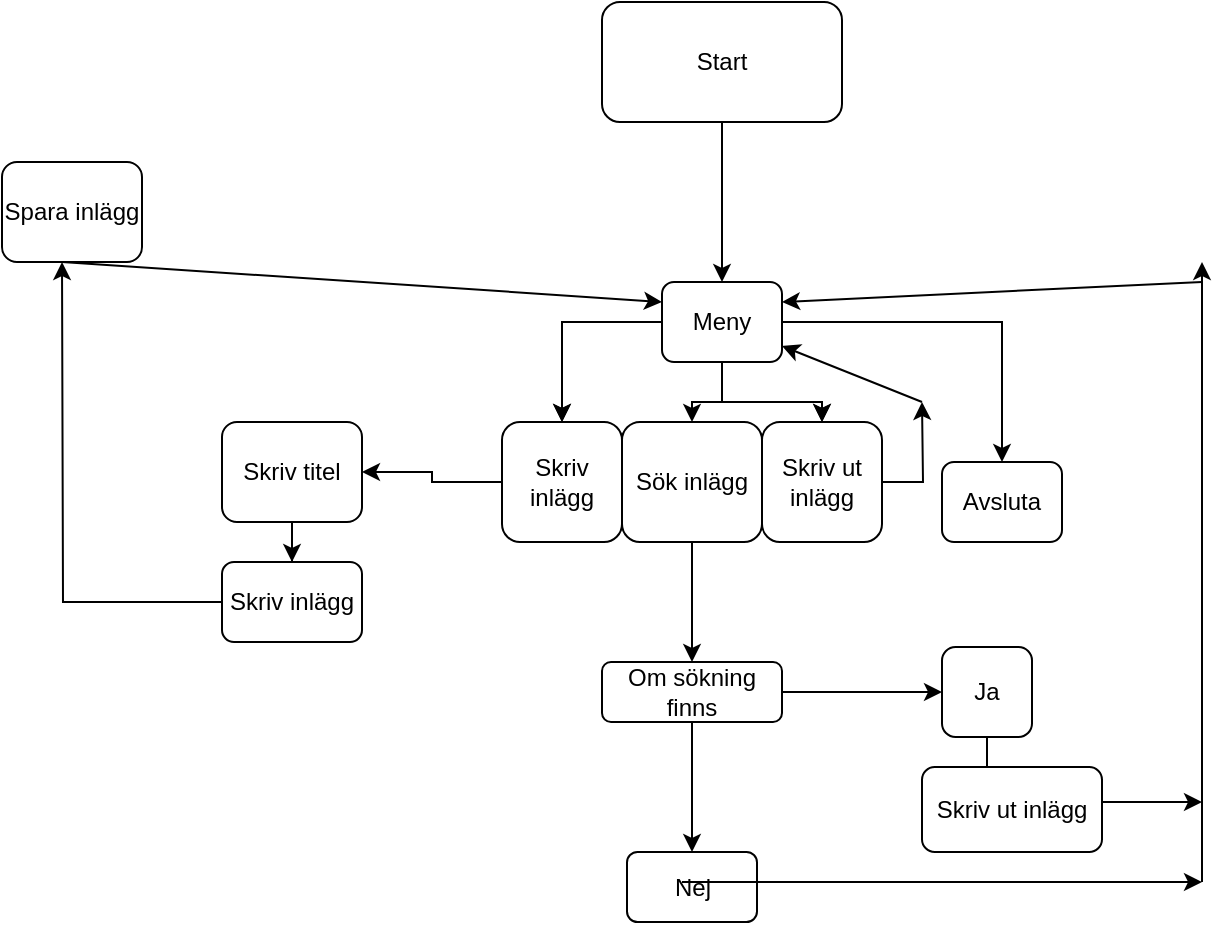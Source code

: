 <mxfile version="18.0.6" type="github">
  <diagram id="C5RBs43oDa-KdzZeNtuy" name="Page-1">
    <mxGraphModel dx="2062" dy="1126" grid="1" gridSize="10" guides="1" tooltips="1" connect="1" arrows="1" fold="1" page="1" pageScale="1" pageWidth="827" pageHeight="1169" math="0" shadow="0">
      <root>
        <mxCell id="WIyWlLk6GJQsqaUBKTNV-0" />
        <mxCell id="WIyWlLk6GJQsqaUBKTNV-1" parent="WIyWlLk6GJQsqaUBKTNV-0" />
        <mxCell id="zcikaKIgowC9FCyK3SAd-4" value="" style="edgeStyle=orthogonalEdgeStyle;rounded=0;orthogonalLoop=1;jettySize=auto;html=1;" edge="1" parent="WIyWlLk6GJQsqaUBKTNV-1" source="zcikaKIgowC9FCyK3SAd-0" target="zcikaKIgowC9FCyK3SAd-3">
          <mxGeometry relative="1" as="geometry" />
        </mxCell>
        <mxCell id="zcikaKIgowC9FCyK3SAd-0" value="Start" style="rounded=1;whiteSpace=wrap;html=1;" vertex="1" parent="WIyWlLk6GJQsqaUBKTNV-1">
          <mxGeometry x="350" y="70" width="120" height="60" as="geometry" />
        </mxCell>
        <mxCell id="zcikaKIgowC9FCyK3SAd-6" value="" style="edgeStyle=orthogonalEdgeStyle;rounded=0;orthogonalLoop=1;jettySize=auto;html=1;" edge="1" parent="WIyWlLk6GJQsqaUBKTNV-1" source="zcikaKIgowC9FCyK3SAd-3" target="zcikaKIgowC9FCyK3SAd-5">
          <mxGeometry relative="1" as="geometry" />
        </mxCell>
        <mxCell id="zcikaKIgowC9FCyK3SAd-8" value="" style="edgeStyle=orthogonalEdgeStyle;rounded=0;orthogonalLoop=1;jettySize=auto;html=1;" edge="1" parent="WIyWlLk6GJQsqaUBKTNV-1" source="zcikaKIgowC9FCyK3SAd-3" target="zcikaKIgowC9FCyK3SAd-7">
          <mxGeometry relative="1" as="geometry" />
        </mxCell>
        <mxCell id="zcikaKIgowC9FCyK3SAd-9" value="" style="edgeStyle=orthogonalEdgeStyle;rounded=0;orthogonalLoop=1;jettySize=auto;html=1;" edge="1" parent="WIyWlLk6GJQsqaUBKTNV-1" source="zcikaKIgowC9FCyK3SAd-3" target="zcikaKIgowC9FCyK3SAd-7">
          <mxGeometry relative="1" as="geometry" />
        </mxCell>
        <mxCell id="zcikaKIgowC9FCyK3SAd-11" value="" style="edgeStyle=orthogonalEdgeStyle;rounded=0;orthogonalLoop=1;jettySize=auto;html=1;" edge="1" parent="WIyWlLk6GJQsqaUBKTNV-1" source="zcikaKIgowC9FCyK3SAd-3" target="zcikaKIgowC9FCyK3SAd-10">
          <mxGeometry relative="1" as="geometry" />
        </mxCell>
        <mxCell id="zcikaKIgowC9FCyK3SAd-12" value="" style="edgeStyle=orthogonalEdgeStyle;rounded=0;orthogonalLoop=1;jettySize=auto;html=1;" edge="1" parent="WIyWlLk6GJQsqaUBKTNV-1" source="zcikaKIgowC9FCyK3SAd-3" target="zcikaKIgowC9FCyK3SAd-10">
          <mxGeometry relative="1" as="geometry" />
        </mxCell>
        <mxCell id="zcikaKIgowC9FCyK3SAd-14" value="" style="edgeStyle=orthogonalEdgeStyle;rounded=0;orthogonalLoop=1;jettySize=auto;html=1;" edge="1" parent="WIyWlLk6GJQsqaUBKTNV-1" source="zcikaKIgowC9FCyK3SAd-3" target="zcikaKIgowC9FCyK3SAd-13">
          <mxGeometry relative="1" as="geometry" />
        </mxCell>
        <mxCell id="zcikaKIgowC9FCyK3SAd-3" value="Meny" style="whiteSpace=wrap;html=1;rounded=1;" vertex="1" parent="WIyWlLk6GJQsqaUBKTNV-1">
          <mxGeometry x="380" y="210" width="60" height="40" as="geometry" />
        </mxCell>
        <mxCell id="zcikaKIgowC9FCyK3SAd-5" value="Avsluta&lt;br&gt;" style="whiteSpace=wrap;html=1;rounded=1;" vertex="1" parent="WIyWlLk6GJQsqaUBKTNV-1">
          <mxGeometry x="520" y="300" width="60" height="40" as="geometry" />
        </mxCell>
        <mxCell id="zcikaKIgowC9FCyK3SAd-16" value="" style="edgeStyle=orthogonalEdgeStyle;rounded=0;orthogonalLoop=1;jettySize=auto;html=1;" edge="1" parent="WIyWlLk6GJQsqaUBKTNV-1" source="zcikaKIgowC9FCyK3SAd-7" target="zcikaKIgowC9FCyK3SAd-15">
          <mxGeometry relative="1" as="geometry" />
        </mxCell>
        <mxCell id="zcikaKIgowC9FCyK3SAd-7" value="Skriv inlägg&lt;br&gt;" style="whiteSpace=wrap;html=1;rounded=1;" vertex="1" parent="WIyWlLk6GJQsqaUBKTNV-1">
          <mxGeometry x="300" y="280" width="60" height="60" as="geometry" />
        </mxCell>
        <mxCell id="zcikaKIgowC9FCyK3SAd-26" value="" style="edgeStyle=orthogonalEdgeStyle;rounded=0;orthogonalLoop=1;jettySize=auto;html=1;" edge="1" parent="WIyWlLk6GJQsqaUBKTNV-1" source="zcikaKIgowC9FCyK3SAd-10">
          <mxGeometry relative="1" as="geometry">
            <mxPoint x="510" y="270" as="targetPoint" />
          </mxGeometry>
        </mxCell>
        <mxCell id="zcikaKIgowC9FCyK3SAd-10" value="Skriv ut inlägg&lt;br&gt;" style="whiteSpace=wrap;html=1;rounded=1;" vertex="1" parent="WIyWlLk6GJQsqaUBKTNV-1">
          <mxGeometry x="430" y="280" width="60" height="60" as="geometry" />
        </mxCell>
        <mxCell id="zcikaKIgowC9FCyK3SAd-29" value="" style="edgeStyle=orthogonalEdgeStyle;rounded=0;orthogonalLoop=1;jettySize=auto;html=1;" edge="1" parent="WIyWlLk6GJQsqaUBKTNV-1" source="zcikaKIgowC9FCyK3SAd-13" target="zcikaKIgowC9FCyK3SAd-28">
          <mxGeometry relative="1" as="geometry" />
        </mxCell>
        <mxCell id="zcikaKIgowC9FCyK3SAd-13" value="Sök inlägg&lt;br&gt;" style="whiteSpace=wrap;html=1;rounded=1;" vertex="1" parent="WIyWlLk6GJQsqaUBKTNV-1">
          <mxGeometry x="360" y="280" width="70" height="60" as="geometry" />
        </mxCell>
        <mxCell id="zcikaKIgowC9FCyK3SAd-18" value="" style="edgeStyle=orthogonalEdgeStyle;rounded=0;orthogonalLoop=1;jettySize=auto;html=1;" edge="1" parent="WIyWlLk6GJQsqaUBKTNV-1" source="zcikaKIgowC9FCyK3SAd-15" target="zcikaKIgowC9FCyK3SAd-17">
          <mxGeometry relative="1" as="geometry" />
        </mxCell>
        <mxCell id="zcikaKIgowC9FCyK3SAd-15" value="Skriv titel&lt;br&gt;" style="whiteSpace=wrap;html=1;rounded=1;" vertex="1" parent="WIyWlLk6GJQsqaUBKTNV-1">
          <mxGeometry x="160" y="280" width="70" height="50" as="geometry" />
        </mxCell>
        <mxCell id="zcikaKIgowC9FCyK3SAd-20" value="" style="edgeStyle=orthogonalEdgeStyle;rounded=0;orthogonalLoop=1;jettySize=auto;html=1;" edge="1" parent="WIyWlLk6GJQsqaUBKTNV-1" source="zcikaKIgowC9FCyK3SAd-17">
          <mxGeometry relative="1" as="geometry">
            <mxPoint x="80" y="200" as="targetPoint" />
          </mxGeometry>
        </mxCell>
        <mxCell id="zcikaKIgowC9FCyK3SAd-17" value="Skriv inlägg&lt;br&gt;" style="whiteSpace=wrap;html=1;rounded=1;" vertex="1" parent="WIyWlLk6GJQsqaUBKTNV-1">
          <mxGeometry x="160" y="350" width="70" height="40" as="geometry" />
        </mxCell>
        <mxCell id="zcikaKIgowC9FCyK3SAd-24" value="" style="endArrow=classic;html=1;rounded=0;entryX=0;entryY=0.25;entryDx=0;entryDy=0;" edge="1" parent="WIyWlLk6GJQsqaUBKTNV-1" target="zcikaKIgowC9FCyK3SAd-3">
          <mxGeometry width="50" height="50" relative="1" as="geometry">
            <mxPoint x="80" y="200" as="sourcePoint" />
            <mxPoint x="160" y="210" as="targetPoint" />
          </mxGeometry>
        </mxCell>
        <mxCell id="zcikaKIgowC9FCyK3SAd-27" value="" style="endArrow=classic;html=1;rounded=0;" edge="1" parent="WIyWlLk6GJQsqaUBKTNV-1" target="zcikaKIgowC9FCyK3SAd-3">
          <mxGeometry width="50" height="50" relative="1" as="geometry">
            <mxPoint x="510" y="270" as="sourcePoint" />
            <mxPoint x="560" y="260" as="targetPoint" />
          </mxGeometry>
        </mxCell>
        <mxCell id="zcikaKIgowC9FCyK3SAd-32" value="" style="edgeStyle=orthogonalEdgeStyle;rounded=0;orthogonalLoop=1;jettySize=auto;html=1;" edge="1" parent="WIyWlLk6GJQsqaUBKTNV-1" source="zcikaKIgowC9FCyK3SAd-28" target="zcikaKIgowC9FCyK3SAd-31">
          <mxGeometry relative="1" as="geometry" />
        </mxCell>
        <mxCell id="zcikaKIgowC9FCyK3SAd-34" value="" style="edgeStyle=orthogonalEdgeStyle;rounded=0;orthogonalLoop=1;jettySize=auto;html=1;" edge="1" parent="WIyWlLk6GJQsqaUBKTNV-1" source="zcikaKIgowC9FCyK3SAd-28" target="zcikaKIgowC9FCyK3SAd-33">
          <mxGeometry relative="1" as="geometry" />
        </mxCell>
        <mxCell id="zcikaKIgowC9FCyK3SAd-28" value="Om sökning finns&lt;br&gt;" style="whiteSpace=wrap;html=1;rounded=1;" vertex="1" parent="WIyWlLk6GJQsqaUBKTNV-1">
          <mxGeometry x="350" y="400" width="90" height="30" as="geometry" />
        </mxCell>
        <mxCell id="zcikaKIgowC9FCyK3SAd-30" value="Spara inlägg" style="whiteSpace=wrap;html=1;rounded=1;" vertex="1" parent="WIyWlLk6GJQsqaUBKTNV-1">
          <mxGeometry x="50" y="150" width="70" height="50" as="geometry" />
        </mxCell>
        <mxCell id="zcikaKIgowC9FCyK3SAd-40" value="" style="edgeStyle=orthogonalEdgeStyle;rounded=0;orthogonalLoop=1;jettySize=auto;html=1;" edge="1" parent="WIyWlLk6GJQsqaUBKTNV-1" source="zcikaKIgowC9FCyK3SAd-31" target="zcikaKIgowC9FCyK3SAd-39">
          <mxGeometry relative="1" as="geometry" />
        </mxCell>
        <mxCell id="zcikaKIgowC9FCyK3SAd-31" value="Ja" style="whiteSpace=wrap;html=1;rounded=1;" vertex="1" parent="WIyWlLk6GJQsqaUBKTNV-1">
          <mxGeometry x="520" y="392.5" width="45" height="45" as="geometry" />
        </mxCell>
        <mxCell id="zcikaKIgowC9FCyK3SAd-33" value="Nej" style="whiteSpace=wrap;html=1;rounded=1;" vertex="1" parent="WIyWlLk6GJQsqaUBKTNV-1">
          <mxGeometry x="362.5" y="495" width="65" height="35" as="geometry" />
        </mxCell>
        <mxCell id="zcikaKIgowC9FCyK3SAd-35" value="" style="endArrow=classic;html=1;rounded=0;" edge="1" parent="WIyWlLk6GJQsqaUBKTNV-1">
          <mxGeometry width="50" height="50" relative="1" as="geometry">
            <mxPoint x="390" y="510" as="sourcePoint" />
            <mxPoint x="650" y="510" as="targetPoint" />
          </mxGeometry>
        </mxCell>
        <mxCell id="zcikaKIgowC9FCyK3SAd-36" value="" style="endArrow=classic;html=1;rounded=0;" edge="1" parent="WIyWlLk6GJQsqaUBKTNV-1">
          <mxGeometry width="50" height="50" relative="1" as="geometry">
            <mxPoint x="650" y="510" as="sourcePoint" />
            <mxPoint x="650" y="200" as="targetPoint" />
          </mxGeometry>
        </mxCell>
        <mxCell id="zcikaKIgowC9FCyK3SAd-38" value="" style="endArrow=classic;html=1;rounded=0;entryX=1;entryY=0.25;entryDx=0;entryDy=0;" edge="1" parent="WIyWlLk6GJQsqaUBKTNV-1" target="zcikaKIgowC9FCyK3SAd-3">
          <mxGeometry width="50" height="50" relative="1" as="geometry">
            <mxPoint x="650" y="210" as="sourcePoint" />
            <mxPoint x="700" y="160" as="targetPoint" />
          </mxGeometry>
        </mxCell>
        <mxCell id="zcikaKIgowC9FCyK3SAd-39" value="Skriv ut inlägg" style="whiteSpace=wrap;html=1;rounded=1;" vertex="1" parent="WIyWlLk6GJQsqaUBKTNV-1">
          <mxGeometry x="510" y="452.5" width="90" height="42.5" as="geometry" />
        </mxCell>
        <mxCell id="zcikaKIgowC9FCyK3SAd-42" value="" style="endArrow=classic;html=1;rounded=0;" edge="1" parent="WIyWlLk6GJQsqaUBKTNV-1">
          <mxGeometry width="50" height="50" relative="1" as="geometry">
            <mxPoint x="600" y="470" as="sourcePoint" />
            <mxPoint x="650" y="470" as="targetPoint" />
          </mxGeometry>
        </mxCell>
      </root>
    </mxGraphModel>
  </diagram>
</mxfile>
